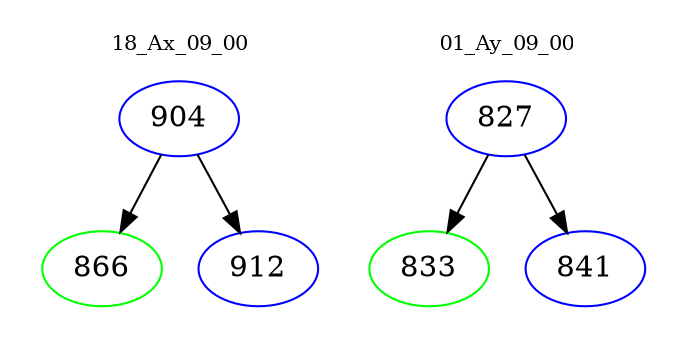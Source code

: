 digraph{
subgraph cluster_0 {
color = white
label = "18_Ax_09_00";
fontsize=10;
T0_904 [label="904", color="blue"]
T0_904 -> T0_866 [color="black"]
T0_866 [label="866", color="green"]
T0_904 -> T0_912 [color="black"]
T0_912 [label="912", color="blue"]
}
subgraph cluster_1 {
color = white
label = "01_Ay_09_00";
fontsize=10;
T1_827 [label="827", color="blue"]
T1_827 -> T1_833 [color="black"]
T1_833 [label="833", color="green"]
T1_827 -> T1_841 [color="black"]
T1_841 [label="841", color="blue"]
}
}
